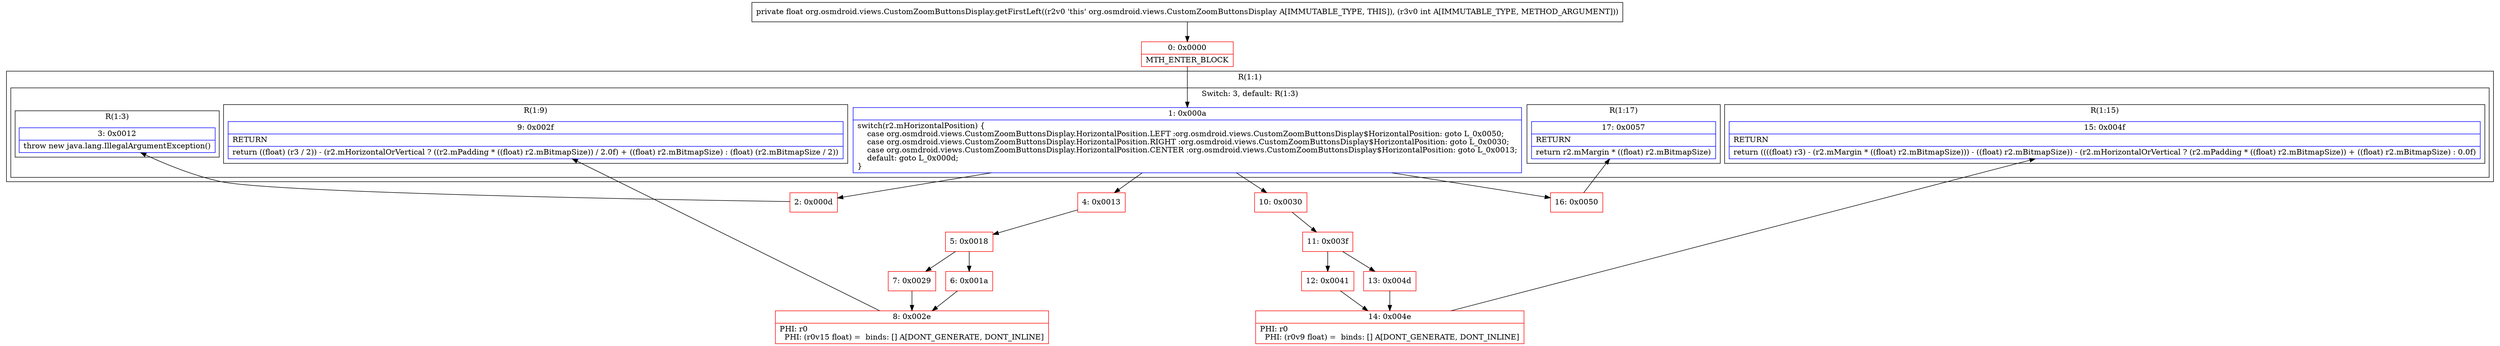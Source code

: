 digraph "CFG fororg.osmdroid.views.CustomZoomButtonsDisplay.getFirstLeft(I)F" {
subgraph cluster_Region_797152062 {
label = "R(1:1)";
node [shape=record,color=blue];
subgraph cluster_SwitchRegion_1642610163 {
label = "Switch: 3, default: R(1:3)";
node [shape=record,color=blue];
Node_1 [shape=record,label="{1\:\ 0x000a|switch(r2.mHorizontalPosition) \{\l    case org.osmdroid.views.CustomZoomButtonsDisplay.HorizontalPosition.LEFT :org.osmdroid.views.CustomZoomButtonsDisplay$HorizontalPosition: goto L_0x0050;\l    case org.osmdroid.views.CustomZoomButtonsDisplay.HorizontalPosition.RIGHT :org.osmdroid.views.CustomZoomButtonsDisplay$HorizontalPosition: goto L_0x0030;\l    case org.osmdroid.views.CustomZoomButtonsDisplay.HorizontalPosition.CENTER :org.osmdroid.views.CustomZoomButtonsDisplay$HorizontalPosition: goto L_0x0013;\l    default: goto L_0x000d;\l\}\l}"];
subgraph cluster_Region_138256933 {
label = "R(1:17)";
node [shape=record,color=blue];
Node_17 [shape=record,label="{17\:\ 0x0057|RETURN\l|return r2.mMargin * ((float) r2.mBitmapSize)\l}"];
}
subgraph cluster_Region_1158649270 {
label = "R(1:15)";
node [shape=record,color=blue];
Node_15 [shape=record,label="{15\:\ 0x004f|RETURN\l|return ((((float) r3) \- (r2.mMargin * ((float) r2.mBitmapSize))) \- ((float) r2.mBitmapSize)) \- (r2.mHorizontalOrVertical ? (r2.mPadding * ((float) r2.mBitmapSize)) + ((float) r2.mBitmapSize) : 0.0f)\l}"];
}
subgraph cluster_Region_1982260298 {
label = "R(1:9)";
node [shape=record,color=blue];
Node_9 [shape=record,label="{9\:\ 0x002f|RETURN\l|return ((float) (r3 \/ 2)) \- (r2.mHorizontalOrVertical ? ((r2.mPadding * ((float) r2.mBitmapSize)) \/ 2.0f) + ((float) r2.mBitmapSize) : (float) (r2.mBitmapSize \/ 2))\l}"];
}
subgraph cluster_Region_1442924760 {
label = "R(1:3)";
node [shape=record,color=blue];
Node_3 [shape=record,label="{3\:\ 0x0012|throw new java.lang.IllegalArgumentException()\l}"];
}
}
}
Node_0 [shape=record,color=red,label="{0\:\ 0x0000|MTH_ENTER_BLOCK\l}"];
Node_2 [shape=record,color=red,label="{2\:\ 0x000d}"];
Node_4 [shape=record,color=red,label="{4\:\ 0x0013}"];
Node_5 [shape=record,color=red,label="{5\:\ 0x0018}"];
Node_6 [shape=record,color=red,label="{6\:\ 0x001a}"];
Node_7 [shape=record,color=red,label="{7\:\ 0x0029}"];
Node_8 [shape=record,color=red,label="{8\:\ 0x002e|PHI: r0 \l  PHI: (r0v15 float) =  binds: [] A[DONT_GENERATE, DONT_INLINE]\l}"];
Node_10 [shape=record,color=red,label="{10\:\ 0x0030}"];
Node_11 [shape=record,color=red,label="{11\:\ 0x003f}"];
Node_12 [shape=record,color=red,label="{12\:\ 0x0041}"];
Node_13 [shape=record,color=red,label="{13\:\ 0x004d}"];
Node_14 [shape=record,color=red,label="{14\:\ 0x004e|PHI: r0 \l  PHI: (r0v9 float) =  binds: [] A[DONT_GENERATE, DONT_INLINE]\l}"];
Node_16 [shape=record,color=red,label="{16\:\ 0x0050}"];
MethodNode[shape=record,label="{private float org.osmdroid.views.CustomZoomButtonsDisplay.getFirstLeft((r2v0 'this' org.osmdroid.views.CustomZoomButtonsDisplay A[IMMUTABLE_TYPE, THIS]), (r3v0 int A[IMMUTABLE_TYPE, METHOD_ARGUMENT])) }"];
MethodNode -> Node_0;
Node_1 -> Node_2;
Node_1 -> Node_4;
Node_1 -> Node_10;
Node_1 -> Node_16;
Node_0 -> Node_1;
Node_2 -> Node_3;
Node_4 -> Node_5;
Node_5 -> Node_6;
Node_5 -> Node_7;
Node_6 -> Node_8;
Node_7 -> Node_8;
Node_8 -> Node_9;
Node_10 -> Node_11;
Node_11 -> Node_12;
Node_11 -> Node_13;
Node_12 -> Node_14;
Node_13 -> Node_14;
Node_14 -> Node_15;
Node_16 -> Node_17;
}

